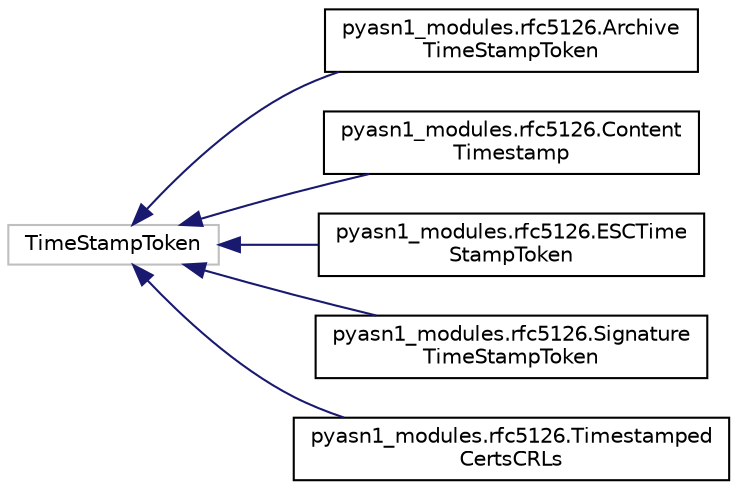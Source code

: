 digraph "Graphical Class Hierarchy"
{
 // LATEX_PDF_SIZE
  edge [fontname="Helvetica",fontsize="10",labelfontname="Helvetica",labelfontsize="10"];
  node [fontname="Helvetica",fontsize="10",shape=record];
  rankdir="LR";
  Node14084 [label="TimeStampToken",height=0.2,width=0.4,color="grey75", fillcolor="white", style="filled",tooltip=" "];
  Node14084 -> Node0 [dir="back",color="midnightblue",fontsize="10",style="solid",fontname="Helvetica"];
  Node0 [label="pyasn1_modules.rfc5126.Archive\lTimeStampToken",height=0.2,width=0.4,color="black", fillcolor="white", style="filled",URL="$classpyasn1__modules_1_1rfc5126_1_1ArchiveTimeStampToken.html",tooltip=" "];
  Node14084 -> Node14086 [dir="back",color="midnightblue",fontsize="10",style="solid",fontname="Helvetica"];
  Node14086 [label="pyasn1_modules.rfc5126.Content\lTimestamp",height=0.2,width=0.4,color="black", fillcolor="white", style="filled",URL="$classpyasn1__modules_1_1rfc5126_1_1ContentTimestamp.html",tooltip=" "];
  Node14084 -> Node14087 [dir="back",color="midnightblue",fontsize="10",style="solid",fontname="Helvetica"];
  Node14087 [label="pyasn1_modules.rfc5126.ESCTime\lStampToken",height=0.2,width=0.4,color="black", fillcolor="white", style="filled",URL="$classpyasn1__modules_1_1rfc5126_1_1ESCTimeStampToken.html",tooltip=" "];
  Node14084 -> Node14088 [dir="back",color="midnightblue",fontsize="10",style="solid",fontname="Helvetica"];
  Node14088 [label="pyasn1_modules.rfc5126.Signature\lTimeStampToken",height=0.2,width=0.4,color="black", fillcolor="white", style="filled",URL="$classpyasn1__modules_1_1rfc5126_1_1SignatureTimeStampToken.html",tooltip=" "];
  Node14084 -> Node14089 [dir="back",color="midnightblue",fontsize="10",style="solid",fontname="Helvetica"];
  Node14089 [label="pyasn1_modules.rfc5126.Timestamped\lCertsCRLs",height=0.2,width=0.4,color="black", fillcolor="white", style="filled",URL="$classpyasn1__modules_1_1rfc5126_1_1TimestampedCertsCRLs.html",tooltip=" "];
}
